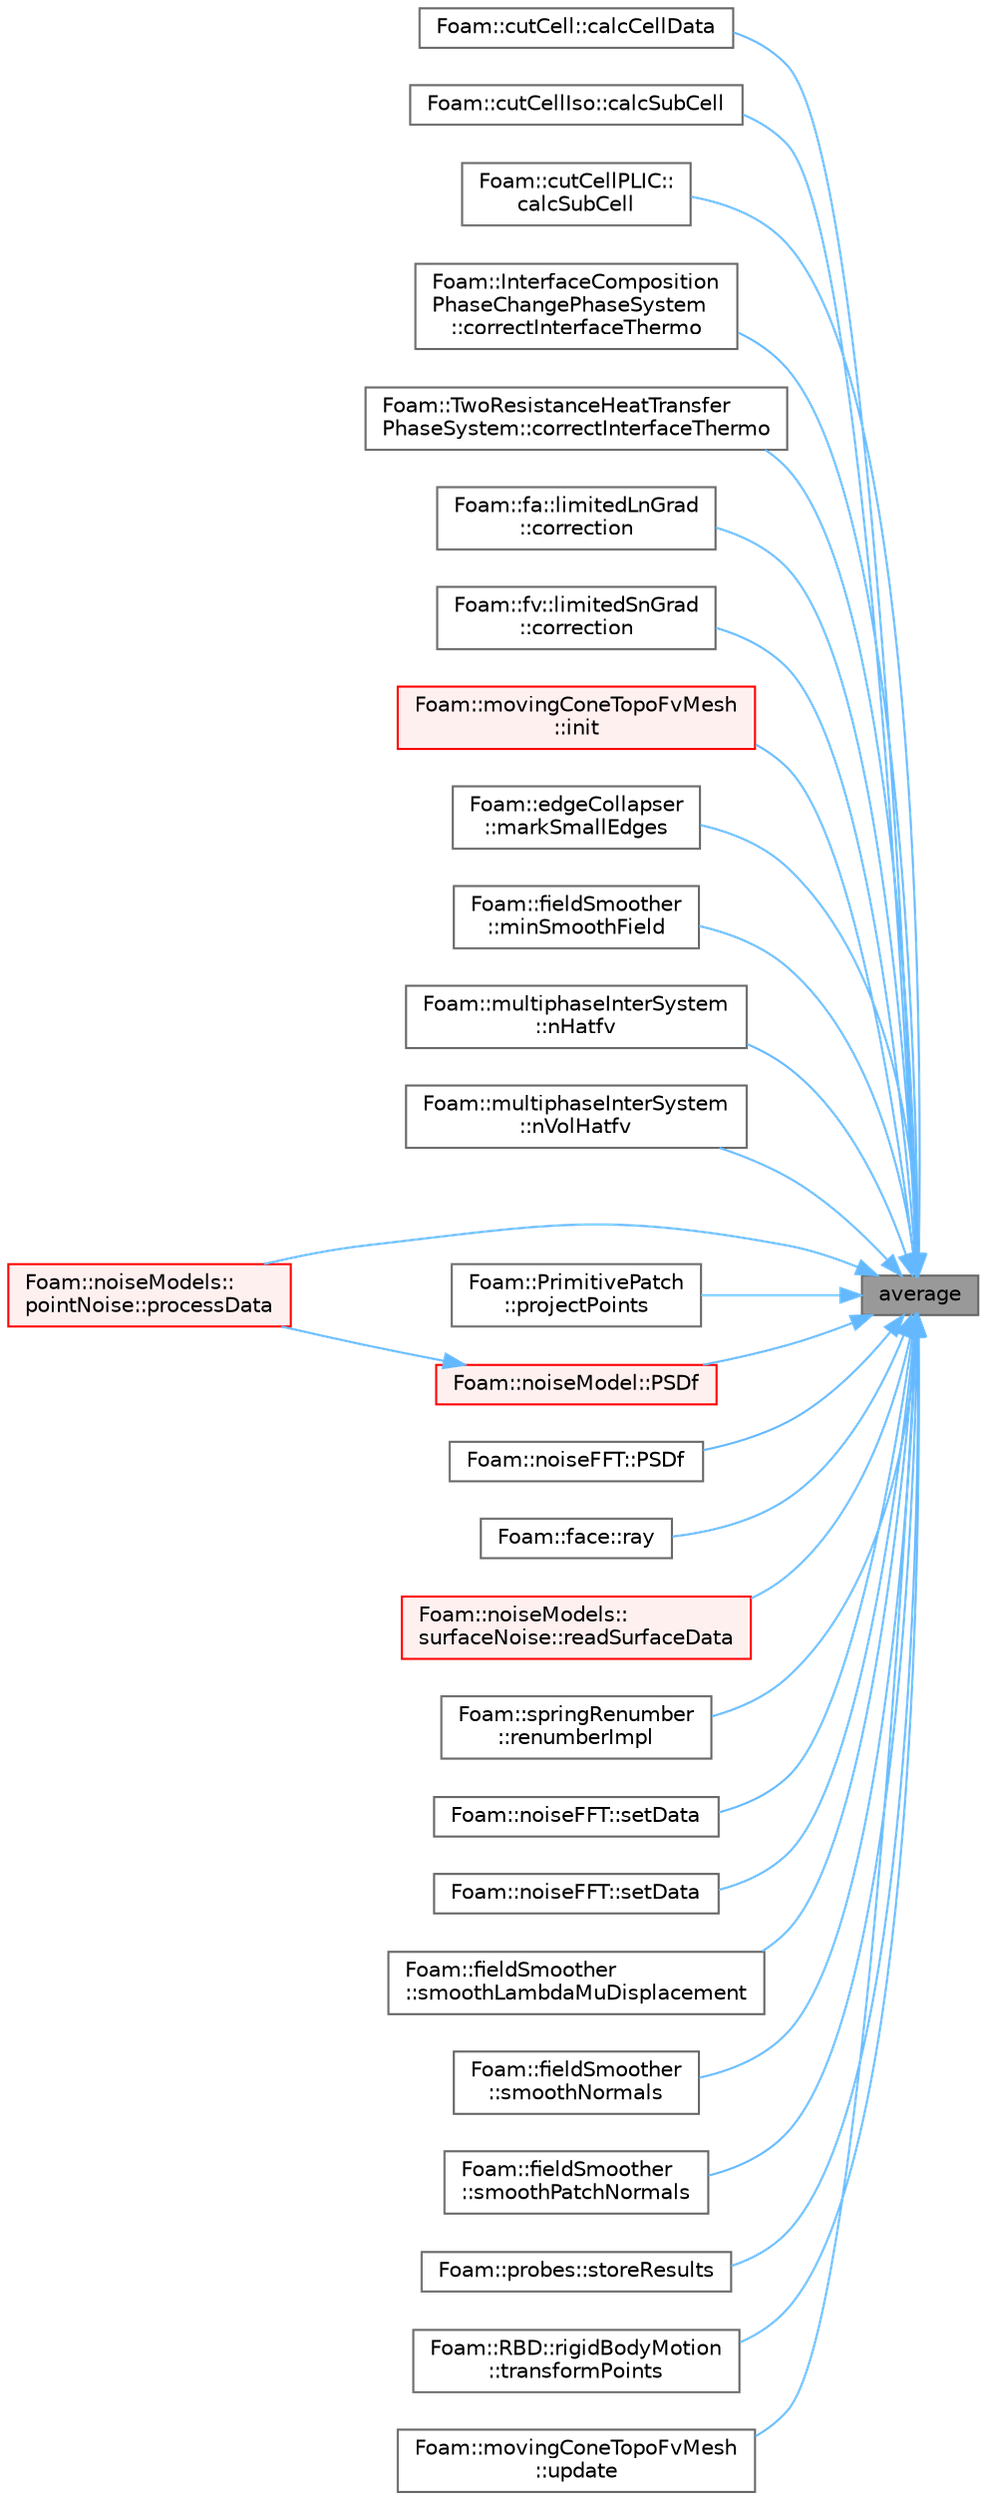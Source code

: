 digraph "average"
{
 // LATEX_PDF_SIZE
  bgcolor="transparent";
  edge [fontname=Helvetica,fontsize=10,labelfontname=Helvetica,labelfontsize=10];
  node [fontname=Helvetica,fontsize=10,shape=box,height=0.2,width=0.4];
  rankdir="RL";
  Node1 [id="Node000001",label="average",height=0.2,width=0.4,color="gray40", fillcolor="grey60", style="filled", fontcolor="black",tooltip=" "];
  Node1 -> Node2 [id="edge1_Node000001_Node000002",dir="back",color="steelblue1",style="solid",tooltip=" "];
  Node2 [id="Node000002",label="Foam::cutCell::calcCellData",height=0.2,width=0.4,color="grey40", fillcolor="white", style="filled",URL="$classFoam_1_1cutCell.html#a72c8581bec53d48d4e376414ab3a6cd0",tooltip=" "];
  Node1 -> Node3 [id="edge2_Node000001_Node000003",dir="back",color="steelblue1",style="solid",tooltip=" "];
  Node3 [id="Node000003",label="Foam::cutCellIso::calcSubCell",height=0.2,width=0.4,color="grey40", fillcolor="white", style="filled",URL="$classFoam_1_1cutCellIso.html#a69a4cce8205107a953c99ca7300f4387",tooltip=" "];
  Node1 -> Node4 [id="edge3_Node000001_Node000004",dir="back",color="steelblue1",style="solid",tooltip=" "];
  Node4 [id="Node000004",label="Foam::cutCellPLIC::\lcalcSubCell",height=0.2,width=0.4,color="grey40", fillcolor="white", style="filled",URL="$classFoam_1_1cutCellPLIC.html#a3777685536ea07c49178b9cd00349b40",tooltip=" "];
  Node1 -> Node5 [id="edge4_Node000001_Node000005",dir="back",color="steelblue1",style="solid",tooltip=" "];
  Node5 [id="Node000005",label="Foam::InterfaceComposition\lPhaseChangePhaseSystem\l::correctInterfaceThermo",height=0.2,width=0.4,color="grey40", fillcolor="white", style="filled",URL="$classFoam_1_1InterfaceCompositionPhaseChangePhaseSystem.html#a49acbe6bbfb8665ce4c3fdc7e52d385b",tooltip=" "];
  Node1 -> Node6 [id="edge5_Node000001_Node000006",dir="back",color="steelblue1",style="solid",tooltip=" "];
  Node6 [id="Node000006",label="Foam::TwoResistanceHeatTransfer\lPhaseSystem::correctInterfaceThermo",height=0.2,width=0.4,color="grey40", fillcolor="white", style="filled",URL="$classFoam_1_1TwoResistanceHeatTransferPhaseSystem.html#a49acbe6bbfb8665ce4c3fdc7e52d385b",tooltip=" "];
  Node1 -> Node7 [id="edge6_Node000001_Node000007",dir="back",color="steelblue1",style="solid",tooltip=" "];
  Node7 [id="Node000007",label="Foam::fa::limitedLnGrad\l::correction",height=0.2,width=0.4,color="grey40", fillcolor="white", style="filled",URL="$classFoam_1_1fa_1_1limitedLnGrad.html#a0226f0ea607e8a71157a9be54665374e",tooltip=" "];
  Node1 -> Node8 [id="edge7_Node000001_Node000008",dir="back",color="steelblue1",style="solid",tooltip=" "];
  Node8 [id="Node000008",label="Foam::fv::limitedSnGrad\l::correction",height=0.2,width=0.4,color="grey40", fillcolor="white", style="filled",URL="$classFoam_1_1fv_1_1limitedSnGrad.html#ab85727e995470e7484f0dec7544b1e4d",tooltip=" "];
  Node1 -> Node9 [id="edge8_Node000001_Node000009",dir="back",color="steelblue1",style="solid",tooltip=" "];
  Node9 [id="Node000009",label="Foam::movingConeTopoFvMesh\l::init",height=0.2,width=0.4,color="red", fillcolor="#FFF0F0", style="filled",URL="$classFoam_1_1movingConeTopoFvMesh.html#a460e489a34859d4868bfb74195ae243c",tooltip=" "];
  Node1 -> Node11 [id="edge9_Node000001_Node000011",dir="back",color="steelblue1",style="solid",tooltip=" "];
  Node11 [id="Node000011",label="Foam::edgeCollapser\l::markSmallEdges",height=0.2,width=0.4,color="grey40", fillcolor="white", style="filled",URL="$classFoam_1_1edgeCollapser.html#ab6b07fc92c9fc29b62df0227e312c8dd",tooltip=" "];
  Node1 -> Node12 [id="edge10_Node000001_Node000012",dir="back",color="steelblue1",style="solid",tooltip=" "];
  Node12 [id="Node000012",label="Foam::fieldSmoother\l::minSmoothField",height=0.2,width=0.4,color="grey40", fillcolor="white", style="filled",URL="$classFoam_1_1fieldSmoother.html#ad7461f1ad36656b3a8d5a9528c38d0e3",tooltip=" "];
  Node1 -> Node13 [id="edge11_Node000001_Node000013",dir="back",color="steelblue1",style="solid",tooltip=" "];
  Node13 [id="Node000013",label="Foam::multiphaseInterSystem\l::nHatfv",height=0.2,width=0.4,color="grey40", fillcolor="white", style="filled",URL="$classFoam_1_1multiphaseInterSystem.html#aded4b91d153a982a53b2d3180fe237a3",tooltip=" "];
  Node1 -> Node14 [id="edge12_Node000001_Node000014",dir="back",color="steelblue1",style="solid",tooltip=" "];
  Node14 [id="Node000014",label="Foam::multiphaseInterSystem\l::nVolHatfv",height=0.2,width=0.4,color="grey40", fillcolor="white", style="filled",URL="$classFoam_1_1multiphaseInterSystem.html#aead69e743f1649238974c9e7ced135d5",tooltip=" "];
  Node1 -> Node15 [id="edge13_Node000001_Node000015",dir="back",color="steelblue1",style="solid",tooltip=" "];
  Node15 [id="Node000015",label="Foam::noiseModels::\lpointNoise::processData",height=0.2,width=0.4,color="red", fillcolor="#FFF0F0", style="filled",URL="$classFoam_1_1noiseModels_1_1pointNoise.html#a3387c64540262356db2a74246ac7871e",tooltip=" "];
  Node1 -> Node17 [id="edge14_Node000001_Node000017",dir="back",color="steelblue1",style="solid",tooltip=" "];
  Node17 [id="Node000017",label="Foam::PrimitivePatch\l::projectPoints",height=0.2,width=0.4,color="grey40", fillcolor="white", style="filled",URL="$classFoam_1_1PrimitivePatch.html#a0afd01ef45838ea925b1d7845f93c3c1",tooltip=" "];
  Node1 -> Node18 [id="edge15_Node000001_Node000018",dir="back",color="steelblue1",style="solid",tooltip=" "];
  Node18 [id="Node000018",label="Foam::noiseModel::PSDf",height=0.2,width=0.4,color="red", fillcolor="#FFF0F0", style="filled",URL="$classFoam_1_1noiseModel.html#ad0b40bb8e24957cb7d3a24e40cf9ff46",tooltip=" "];
  Node18 -> Node15 [id="edge16_Node000018_Node000015",dir="back",color="steelblue1",style="solid",tooltip=" "];
  Node1 -> Node20 [id="edge17_Node000001_Node000020",dir="back",color="steelblue1",style="solid",tooltip=" "];
  Node20 [id="Node000020",label="Foam::noiseFFT::PSDf",height=0.2,width=0.4,color="grey40", fillcolor="white", style="filled",URL="$classFoam_1_1noiseFFT.html#aaa3ef01aa4e8be84a7cf9f0838c70baf",tooltip=" "];
  Node1 -> Node21 [id="edge18_Node000001_Node000021",dir="back",color="steelblue1",style="solid",tooltip=" "];
  Node21 [id="Node000021",label="Foam::face::ray",height=0.2,width=0.4,color="grey40", fillcolor="white", style="filled",URL="$classFoam_1_1face.html#a0c9b7c8483c9059c93ecbfe1f5e4ba0f",tooltip=" "];
  Node1 -> Node22 [id="edge19_Node000001_Node000022",dir="back",color="steelblue1",style="solid",tooltip=" "];
  Node22 [id="Node000022",label="Foam::noiseModels::\lsurfaceNoise::readSurfaceData",height=0.2,width=0.4,color="red", fillcolor="#FFF0F0", style="filled",URL="$classFoam_1_1noiseModels_1_1surfaceNoise.html#ad538806e1d9436dc54e78a760ffa5572",tooltip=" "];
  Node1 -> Node23 [id="edge20_Node000001_Node000023",dir="back",color="steelblue1",style="solid",tooltip=" "];
  Node23 [id="Node000023",label="Foam::springRenumber\l::renumberImpl",height=0.2,width=0.4,color="grey40", fillcolor="white", style="filled",URL="$classFoam_1_1springRenumber.html#a59127030bee3fd0068050b1105db827d",tooltip=" "];
  Node1 -> Node24 [id="edge21_Node000001_Node000024",dir="back",color="steelblue1",style="solid",tooltip=" "];
  Node24 [id="Node000024",label="Foam::noiseFFT::setData",height=0.2,width=0.4,color="grey40", fillcolor="white", style="filled",URL="$classFoam_1_1noiseFFT.html#a16eb116e3c8fdb45fb9e4814dfa46d34",tooltip=" "];
  Node1 -> Node25 [id="edge22_Node000001_Node000025",dir="back",color="steelblue1",style="solid",tooltip=" "];
  Node25 [id="Node000025",label="Foam::noiseFFT::setData",height=0.2,width=0.4,color="grey40", fillcolor="white", style="filled",URL="$classFoam_1_1noiseFFT.html#a447d7d65a4a621f2d82b8b770f22a4bf",tooltip=" "];
  Node1 -> Node26 [id="edge23_Node000001_Node000026",dir="back",color="steelblue1",style="solid",tooltip=" "];
  Node26 [id="Node000026",label="Foam::fieldSmoother\l::smoothLambdaMuDisplacement",height=0.2,width=0.4,color="grey40", fillcolor="white", style="filled",URL="$classFoam_1_1fieldSmoother.html#a387f7f237d7c038e81435715100f8ee5",tooltip=" "];
  Node1 -> Node27 [id="edge24_Node000001_Node000027",dir="back",color="steelblue1",style="solid",tooltip=" "];
  Node27 [id="Node000027",label="Foam::fieldSmoother\l::smoothNormals",height=0.2,width=0.4,color="grey40", fillcolor="white", style="filled",URL="$classFoam_1_1fieldSmoother.html#a8eb7ebd222890d533be3f23d4c7d4692",tooltip=" "];
  Node1 -> Node28 [id="edge25_Node000001_Node000028",dir="back",color="steelblue1",style="solid",tooltip=" "];
  Node28 [id="Node000028",label="Foam::fieldSmoother\l::smoothPatchNormals",height=0.2,width=0.4,color="grey40", fillcolor="white", style="filled",URL="$classFoam_1_1fieldSmoother.html#abfb4cc33ba14d57a5ec9b81ba1c3572b",tooltip=" "];
  Node1 -> Node29 [id="edge26_Node000001_Node000029",dir="back",color="steelblue1",style="solid",tooltip=" "];
  Node29 [id="Node000029",label="Foam::probes::storeResults",height=0.2,width=0.4,color="grey40", fillcolor="white", style="filled",URL="$classFoam_1_1probes.html#a24da57bfc063a4ea9b39d2953ff8670c",tooltip=" "];
  Node1 -> Node30 [id="edge27_Node000001_Node000030",dir="back",color="steelblue1",style="solid",tooltip=" "];
  Node30 [id="Node000030",label="Foam::RBD::rigidBodyMotion\l::transformPoints",height=0.2,width=0.4,color="grey40", fillcolor="white", style="filled",URL="$classFoam_1_1RBD_1_1rigidBodyMotion.html#a6c1ccd58d2cfd748f56984e5140b1410",tooltip=" "];
  Node1 -> Node31 [id="edge28_Node000001_Node000031",dir="back",color="steelblue1",style="solid",tooltip=" "];
  Node31 [id="Node000031",label="Foam::movingConeTopoFvMesh\l::update",height=0.2,width=0.4,color="grey40", fillcolor="white", style="filled",URL="$classFoam_1_1movingConeTopoFvMesh.html#aa2aac016e2bf7b5bd2b271786c2791aa",tooltip=" "];
}
